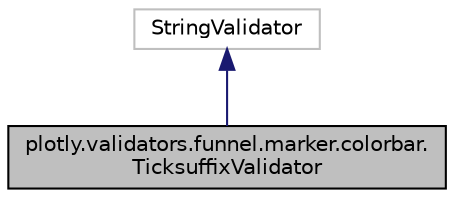 digraph "plotly.validators.funnel.marker.colorbar.TicksuffixValidator"
{
 // LATEX_PDF_SIZE
  edge [fontname="Helvetica",fontsize="10",labelfontname="Helvetica",labelfontsize="10"];
  node [fontname="Helvetica",fontsize="10",shape=record];
  Node1 [label="plotly.validators.funnel.marker.colorbar.\lTicksuffixValidator",height=0.2,width=0.4,color="black", fillcolor="grey75", style="filled", fontcolor="black",tooltip=" "];
  Node2 -> Node1 [dir="back",color="midnightblue",fontsize="10",style="solid",fontname="Helvetica"];
  Node2 [label="StringValidator",height=0.2,width=0.4,color="grey75", fillcolor="white", style="filled",tooltip=" "];
}
